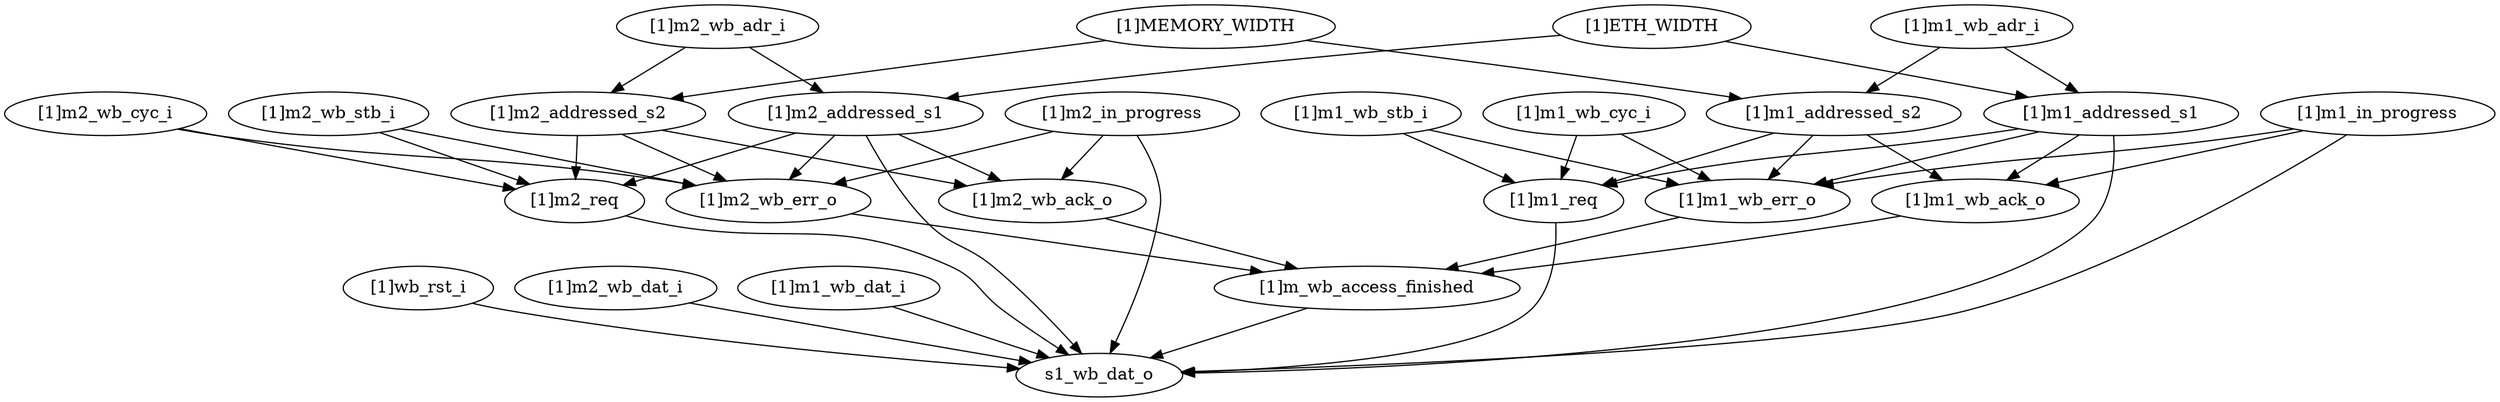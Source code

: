 strict digraph "" {
	"[1]wb_rst_i"	 [complexity=1,
		importance=0.0842612129327,
		rank=0.0842612129327];
	s1_wb_dat_o	 [complexity=0,
		importance=0.023745479283,
		rank=0.0];
	"[1]wb_rst_i" -> s1_wb_dat_o;
	"[1]m2_wb_dat_i"	 [complexity=2,
		importance=0.0367702543668,
		rank=0.0183851271834];
	"[1]m2_wb_dat_i" -> s1_wb_dat_o;
	"[1]m1_wb_dat_i"	 [complexity=2,
		importance=0.0367702543668,
		rank=0.0183851271834];
	"[1]m1_wb_dat_i" -> s1_wb_dat_o;
	"[1]m2_req"	 [complexity=5,
		importance=0.0658551809292,
		rank=0.0131710361858];
	"[1]m2_req" -> s1_wb_dat_o;
	"[1]m_wb_access_finished"	 [complexity=5,
		importance=0.107951164479,
		rank=0.0215902328958];
	"[1]m_wb_access_finished" -> s1_wb_dat_o;
	"[1]m1_wb_adr_i"	 [complexity=16,
		importance=0.0967890750338,
		rank=0.00604931718961];
	"[1]m1_addressed_s2"	 [complexity=15,
		importance=0.429250241846,
		rank=0.0286166827897];
	"[1]m1_wb_adr_i" -> "[1]m1_addressed_s2";
	"[1]m1_addressed_s1"	 [complexity=15,
		importance=0.566363949455,
		rank=0.0377575966303];
	"[1]m1_wb_adr_i" -> "[1]m1_addressed_s1";
	"[1]m2_in_progress"	 [complexity=11,
		importance=0.57004371074,
		rank=0.0518221555218];
	"[1]m2_wb_err_o"	 [complexity=10,
		importance=0.137113707609,
		rank=0.0137113707609];
	"[1]m2_in_progress" -> "[1]m2_wb_err_o";
	"[1]m2_in_progress" -> s1_wb_dat_o;
	"[1]m2_wb_ack_o"	 [complexity=10,
		importance=0.126223150949,
		rank=0.0126223150949];
	"[1]m2_in_progress" -> "[1]m2_wb_ack_o";
	"[1]m1_req"	 [complexity=5,
		importance=0.0658551809292,
		rank=0.0131710361858];
	"[1]m1_req" -> s1_wb_dat_o;
	"[1]m1_in_progress"	 [complexity=11,
		importance=0.57004371074,
		rank=0.0518221555218];
	"[1]m1_wb_err_o"	 [complexity=10,
		importance=0.137113707609,
		rank=0.0137113707609];
	"[1]m1_in_progress" -> "[1]m1_wb_err_o";
	"[1]m1_wb_ack_o"	 [complexity=10,
		importance=0.126223150949,
		rank=0.0126223150949];
	"[1]m1_in_progress" -> "[1]m1_wb_ack_o";
	"[1]m1_in_progress" -> s1_wb_dat_o;
	"[1]m2_wb_err_o" -> "[1]m_wb_access_finished";
	"[1]MEMORY_WIDTH"	 [complexity=16,
		importance=0.0967890750338,
		rank=0.00604931718961];
	"[1]m2_addressed_s2"	 [complexity=10,
		importance=0.0837642999499,
		rank=0.00837642999499];
	"[1]MEMORY_WIDTH" -> "[1]m2_addressed_s2";
	"[1]MEMORY_WIDTH" -> "[1]m1_addressed_s2";
	"[1]m1_wb_stb_i"	 [complexity=14,
		importance=0.287252190301,
		rank=0.0205180135929];
	"[1]m1_wb_stb_i" -> "[1]m1_req";
	"[1]m1_wb_stb_i" -> "[1]m1_wb_err_o";
	"[1]m2_wb_adr_i"	 [complexity=16,
		importance=0.0967890750338,
		rank=0.00604931718961];
	"[1]m2_wb_adr_i" -> "[1]m2_addressed_s2";
	"[1]m2_addressed_s1"	 [complexity=10,
		importance=0.0837642999499,
		rank=0.00837642999499];
	"[1]m2_wb_adr_i" -> "[1]m2_addressed_s1";
	"[1]m2_addressed_s2" -> "[1]m2_req";
	"[1]m2_addressed_s2" -> "[1]m2_wb_err_o";
	"[1]m2_addressed_s2" -> "[1]m2_wb_ack_o";
	"[1]m2_addressed_s1" -> "[1]m2_req";
	"[1]m2_addressed_s1" -> "[1]m2_wb_err_o";
	"[1]m2_addressed_s1" -> s1_wb_dat_o;
	"[1]m2_addressed_s1" -> "[1]m2_wb_ack_o";
	"[1]m1_wb_err_o" -> "[1]m_wb_access_finished";
	"[1]m1_wb_ack_o" -> "[1]m_wb_access_finished";
	"[1]m1_wb_cyc_i"	 [complexity=14,
		importance=0.287252190301,
		rank=0.0205180135929];
	"[1]m1_wb_cyc_i" -> "[1]m1_req";
	"[1]m1_wb_cyc_i" -> "[1]m1_wb_err_o";
	"[1]ETH_WIDTH"	 [complexity=16,
		importance=0.0967890750338,
		rank=0.00604931718961];
	"[1]ETH_WIDTH" -> "[1]m2_addressed_s1";
	"[1]ETH_WIDTH" -> "[1]m1_addressed_s1";
	"[1]m1_addressed_s2" -> "[1]m1_req";
	"[1]m1_addressed_s2" -> "[1]m1_wb_err_o";
	"[1]m1_addressed_s2" -> "[1]m1_wb_ack_o";
	"[1]m1_addressed_s1" -> "[1]m1_req";
	"[1]m1_addressed_s1" -> "[1]m1_wb_err_o";
	"[1]m1_addressed_s1" -> "[1]m1_wb_ack_o";
	"[1]m1_addressed_s1" -> s1_wb_dat_o;
	"[1]m2_wb_ack_o" -> "[1]m_wb_access_finished";
	"[1]m2_wb_stb_i"	 [complexity=10,
		importance=0.0788799560131,
		rank=0.00788799560131];
	"[1]m2_wb_stb_i" -> "[1]m2_req";
	"[1]m2_wb_stb_i" -> "[1]m2_wb_err_o";
	"[1]m2_wb_cyc_i"	 [complexity=10,
		importance=0.0788799560131,
		rank=0.00788799560131];
	"[1]m2_wb_cyc_i" -> "[1]m2_req";
	"[1]m2_wb_cyc_i" -> "[1]m2_wb_err_o";
}
